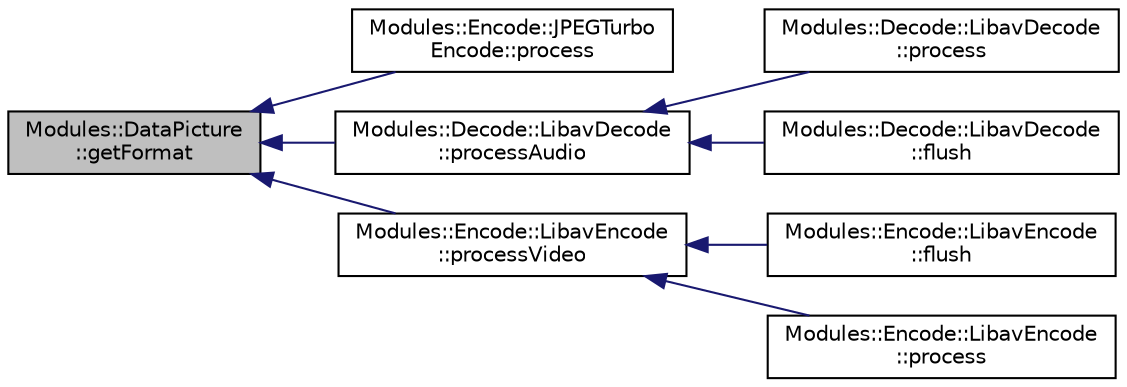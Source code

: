 digraph "Modules::DataPicture::getFormat"
{
 // INTERACTIVE_SVG=YES
  edge [fontname="Helvetica",fontsize="10",labelfontname="Helvetica",labelfontsize="10"];
  node [fontname="Helvetica",fontsize="10",shape=record];
  rankdir="LR";
  Node1 [label="Modules::DataPicture\l::getFormat",height=0.2,width=0.4,color="black", fillcolor="grey75", style="filled", fontcolor="black"];
  Node1 -> Node2 [dir="back",color="midnightblue",fontsize="10",style="solid",fontname="Helvetica"];
  Node2 [label="Modules::Encode::JPEGTurbo\lEncode::process",height=0.2,width=0.4,color="black", fillcolor="white", style="filled",URL="$class_modules_1_1_encode_1_1_j_p_e_g_turbo_encode.html#afbdad5dac7671e800ec22c49d8a6c140"];
  Node1 -> Node3 [dir="back",color="midnightblue",fontsize="10",style="solid",fontname="Helvetica"];
  Node3 [label="Modules::Decode::LibavDecode\l::processAudio",height=0.2,width=0.4,color="black", fillcolor="white", style="filled",URL="$class_modules_1_1_decode_1_1_libav_decode.html#aebd3c864198593296bd3e4a2a2befc83"];
  Node3 -> Node4 [dir="back",color="midnightblue",fontsize="10",style="solid",fontname="Helvetica"];
  Node4 [label="Modules::Decode::LibavDecode\l::process",height=0.2,width=0.4,color="black", fillcolor="white", style="filled",URL="$class_modules_1_1_decode_1_1_libav_decode.html#a7c2912fff6369c3edb4314a325bfd90a"];
  Node3 -> Node5 [dir="back",color="midnightblue",fontsize="10",style="solid",fontname="Helvetica"];
  Node5 [label="Modules::Decode::LibavDecode\l::flush",height=0.2,width=0.4,color="black", fillcolor="white", style="filled",URL="$class_modules_1_1_decode_1_1_libav_decode.html#a9f45f96143bf5d985a0c6b0433a54ba2"];
  Node1 -> Node6 [dir="back",color="midnightblue",fontsize="10",style="solid",fontname="Helvetica"];
  Node6 [label="Modules::Encode::LibavEncode\l::processVideo",height=0.2,width=0.4,color="black", fillcolor="white", style="filled",URL="$class_modules_1_1_encode_1_1_libav_encode.html#aa403370c2299223e14a266e60bb3c3c8"];
  Node6 -> Node7 [dir="back",color="midnightblue",fontsize="10",style="solid",fontname="Helvetica"];
  Node7 [label="Modules::Encode::LibavEncode\l::flush",height=0.2,width=0.4,color="black", fillcolor="white", style="filled",URL="$class_modules_1_1_encode_1_1_libav_encode.html#a4dfdf8512d03a74def3125c536b523fd"];
  Node6 -> Node8 [dir="back",color="midnightblue",fontsize="10",style="solid",fontname="Helvetica"];
  Node8 [label="Modules::Encode::LibavEncode\l::process",height=0.2,width=0.4,color="black", fillcolor="white", style="filled",URL="$class_modules_1_1_encode_1_1_libav_encode.html#ab841a579d99a52c73c05f4370b0d5765"];
}
